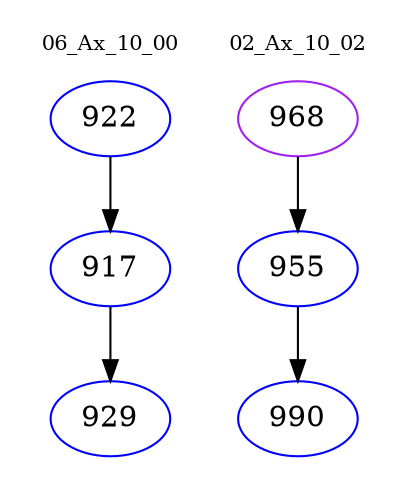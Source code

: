 digraph{
subgraph cluster_0 {
color = white
label = "06_Ax_10_00";
fontsize=10;
T0_922 [label="922", color="blue"]
T0_922 -> T0_917 [color="black"]
T0_917 [label="917", color="blue"]
T0_917 -> T0_929 [color="black"]
T0_929 [label="929", color="blue"]
}
subgraph cluster_1 {
color = white
label = "02_Ax_10_02";
fontsize=10;
T1_968 [label="968", color="purple"]
T1_968 -> T1_955 [color="black"]
T1_955 [label="955", color="blue"]
T1_955 -> T1_990 [color="black"]
T1_990 [label="990", color="blue"]
}
}
